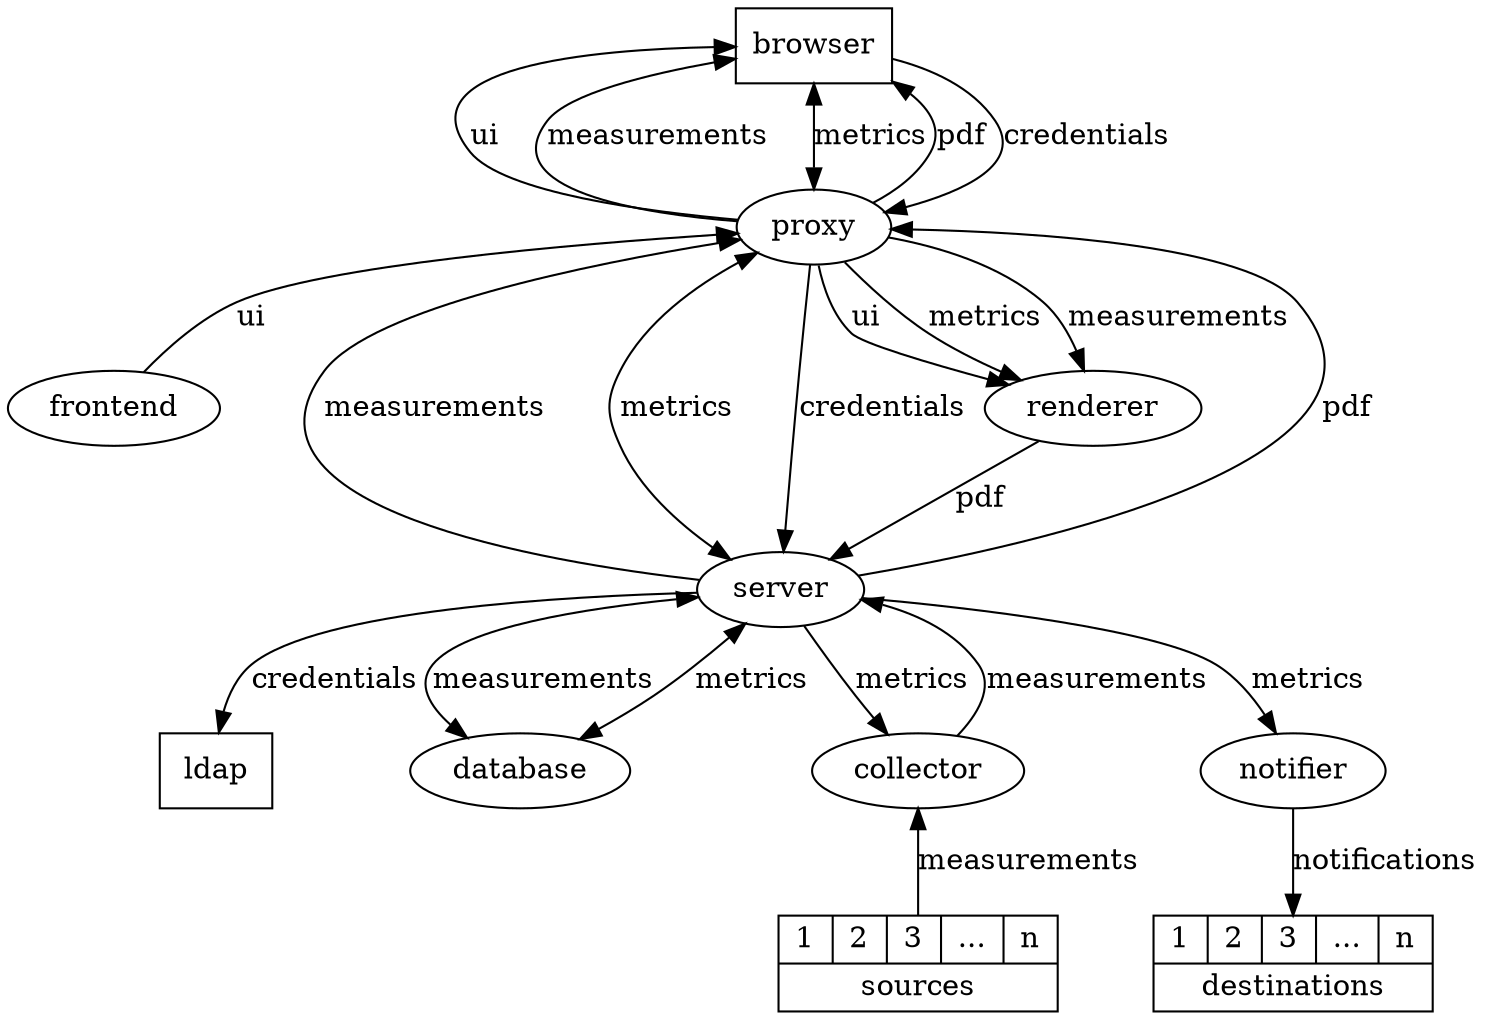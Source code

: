 digraph {
  browser [shape=rectangle]
  ldap [shape=rectangle]
  browser -> proxy [label=ui, dir="back"]
  browser -> proxy [label=measurements, dir="back"]
  browser -> proxy [label=metrics, dir="both"]
  browser -> proxy [label=pdf, dir="back"]
  proxy -> frontend [label=ui, dir="back"]
  proxy -> server [label=measurements, dir="back"]
  proxy -> server [label=metrics, dir="both"]
  server -> database [label=measurements, dir="both"]
  server -> database [label=metrics, dir="both"]
  collector -> server [label=measurements]
  server -> collector [label=metrics]
  collector -> source [label=measurements, dir="back"]
  server -> notifier [label=metrics]
  notifier -> destination [label=notifications]
  proxy -> renderer [label=ui]
  proxy -> renderer [label=metrics]
  proxy -> renderer [label=measurements]
  renderer -> server [label=pdf]
  server -> proxy [label=pdf]
  browser -> proxy [label=credentials]
  proxy -> server [label=credentials]
  server -> ldap [label=credentials]
  source [label="{{1|2|3|...|n}|sources}" shape=record]
  destination [label="{{1|2|3|...|n}|destinations}" shape=record]
}
